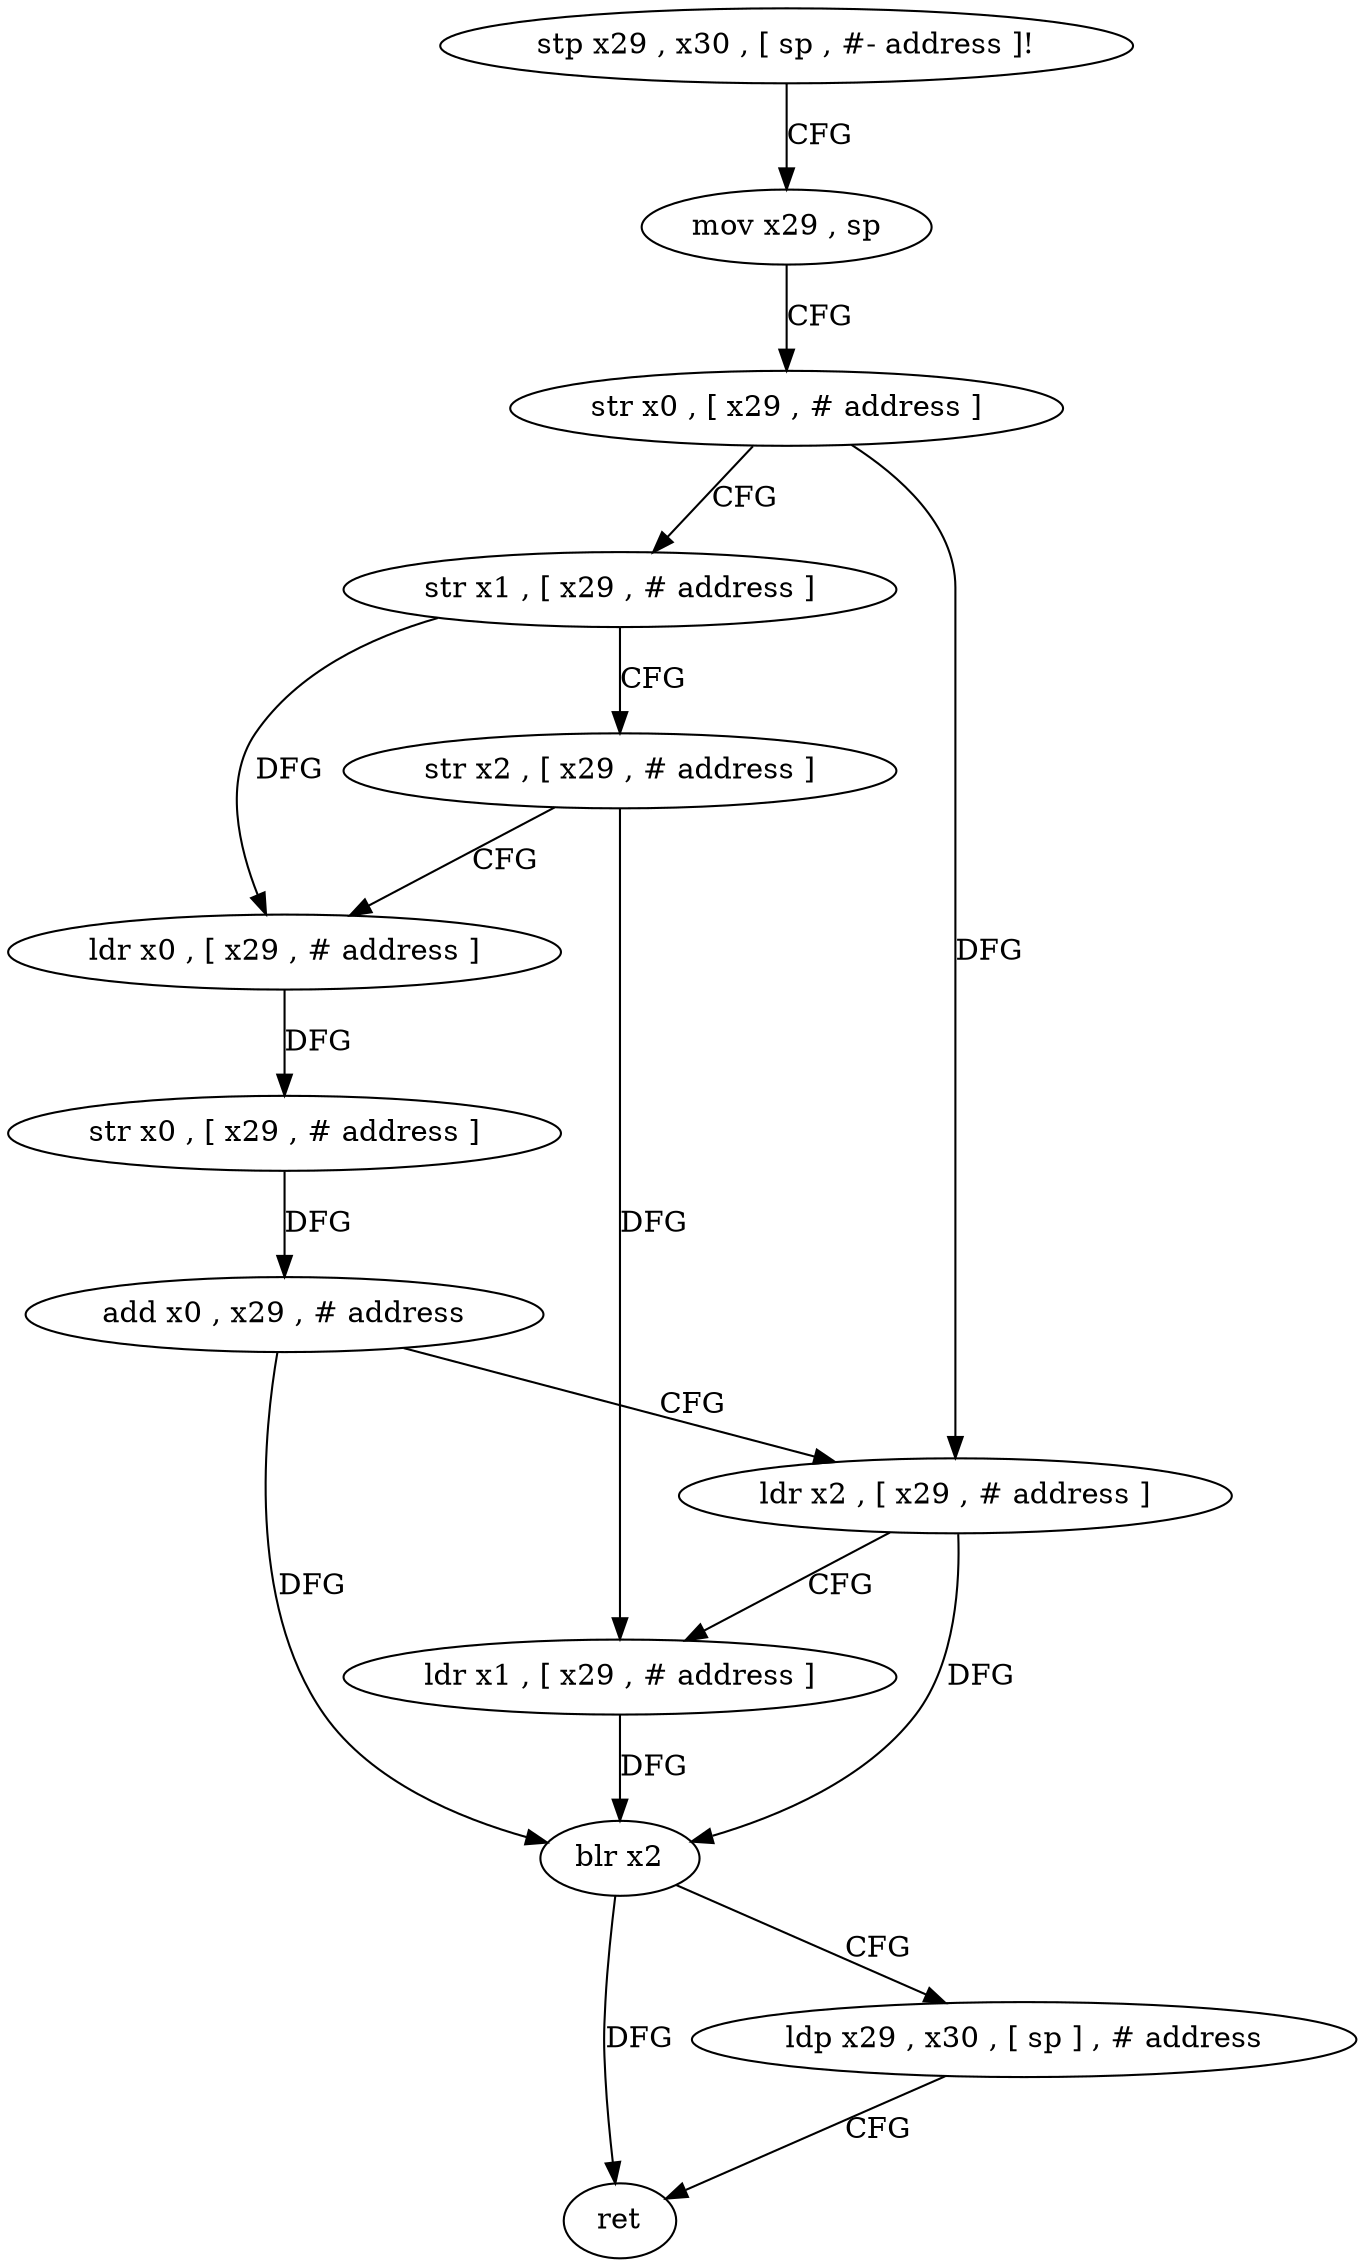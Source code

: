 digraph "func" {
"4511736" [label = "stp x29 , x30 , [ sp , #- address ]!" ]
"4511740" [label = "mov x29 , sp" ]
"4511744" [label = "str x0 , [ x29 , # address ]" ]
"4511748" [label = "str x1 , [ x29 , # address ]" ]
"4511752" [label = "str x2 , [ x29 , # address ]" ]
"4511756" [label = "ldr x0 , [ x29 , # address ]" ]
"4511760" [label = "str x0 , [ x29 , # address ]" ]
"4511764" [label = "add x0 , x29 , # address" ]
"4511768" [label = "ldr x2 , [ x29 , # address ]" ]
"4511772" [label = "ldr x1 , [ x29 , # address ]" ]
"4511776" [label = "blr x2" ]
"4511780" [label = "ldp x29 , x30 , [ sp ] , # address" ]
"4511784" [label = "ret" ]
"4511736" -> "4511740" [ label = "CFG" ]
"4511740" -> "4511744" [ label = "CFG" ]
"4511744" -> "4511748" [ label = "CFG" ]
"4511744" -> "4511768" [ label = "DFG" ]
"4511748" -> "4511752" [ label = "CFG" ]
"4511748" -> "4511756" [ label = "DFG" ]
"4511752" -> "4511756" [ label = "CFG" ]
"4511752" -> "4511772" [ label = "DFG" ]
"4511756" -> "4511760" [ label = "DFG" ]
"4511760" -> "4511764" [ label = "DFG" ]
"4511764" -> "4511768" [ label = "CFG" ]
"4511764" -> "4511776" [ label = "DFG" ]
"4511768" -> "4511772" [ label = "CFG" ]
"4511768" -> "4511776" [ label = "DFG" ]
"4511772" -> "4511776" [ label = "DFG" ]
"4511776" -> "4511780" [ label = "CFG" ]
"4511776" -> "4511784" [ label = "DFG" ]
"4511780" -> "4511784" [ label = "CFG" ]
}
